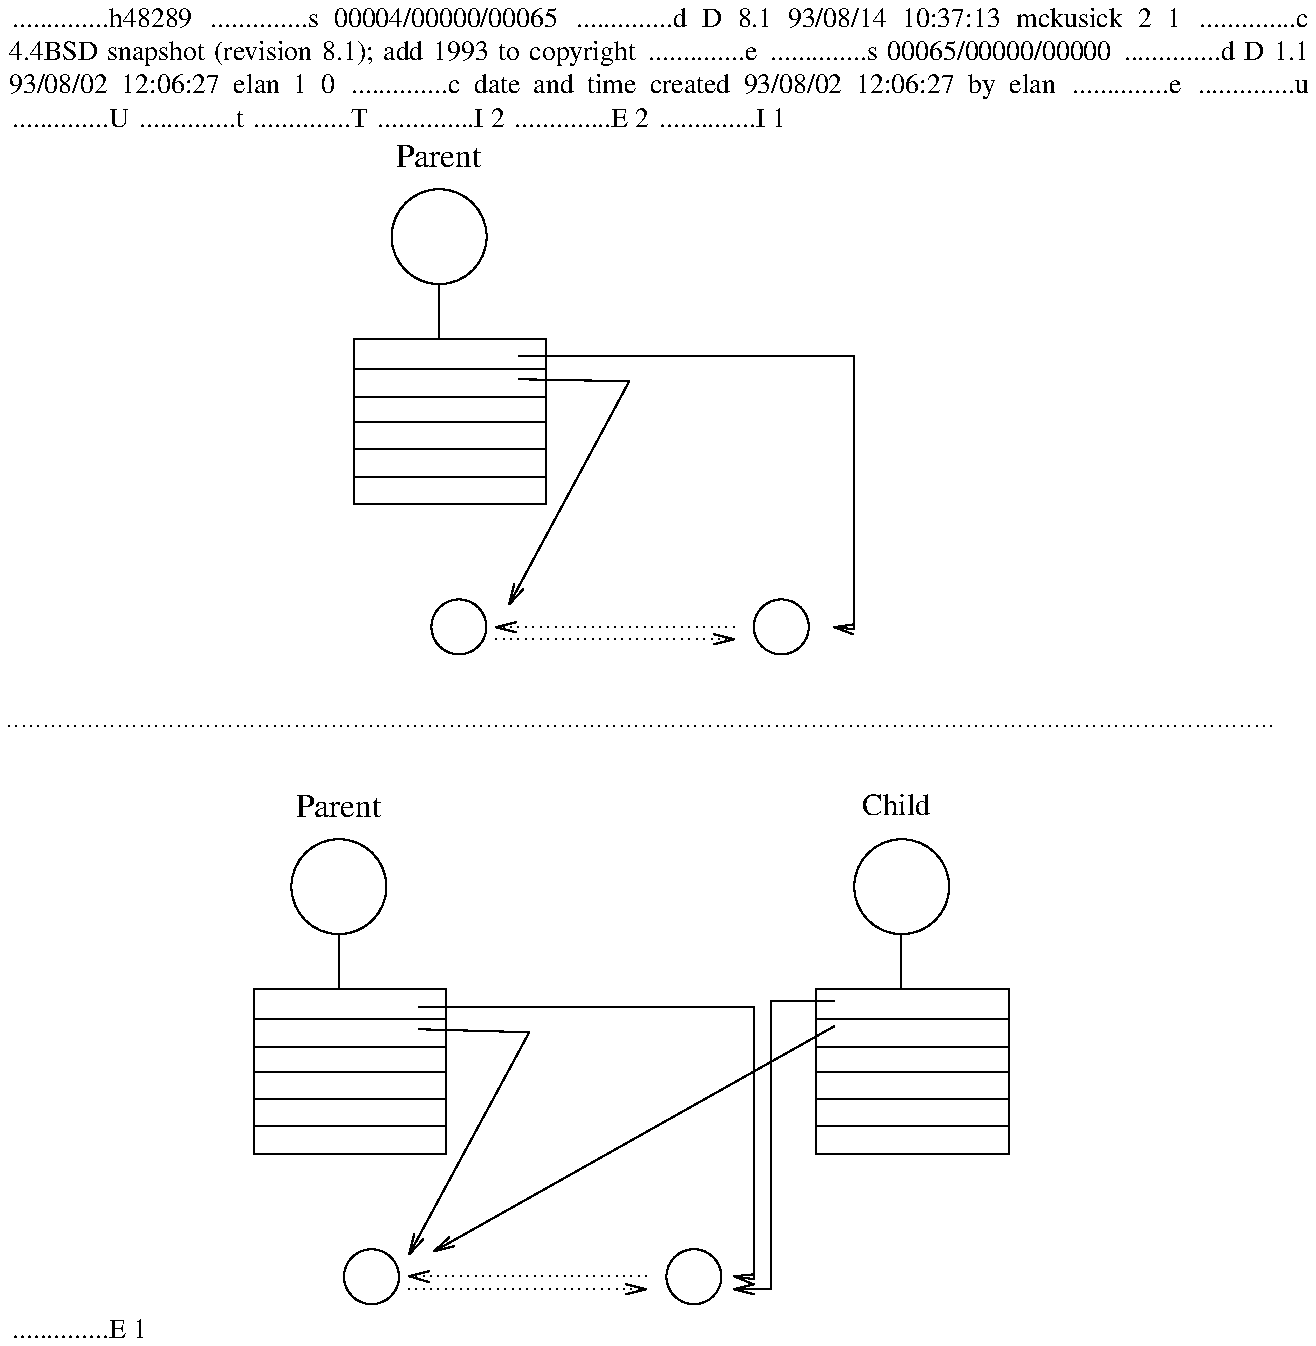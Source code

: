h48289
s 00004/00000/00065
d D 8.1 93/08/14 10:37:13 mckusick 2 1
c 4.4BSD snapshot (revision 8.1); add 1993 to copyright
e
s 00065/00000/00000
d D 1.1 93/08/02 12:06:27 elan 1 0
c date and time created 93/08/02 12:06:27 by elan
e
u
U
t
T
I 2
.\" Copyright (c) 1993
.\"	The Regents of the University of California.  All rights reserved.
.\"
.\"	%W% (Berkeley) %G%
E 2
I 1
.PS
.ps
.ps 10
ellipse at 5.787,8.012 wid 0.275 ht 0.275
ellipse at 4.175,8.012 wid 0.275 ht 0.275
dashwid = 0.037i
line dotted from 5.550,8.012 to 4.362,8.012
line from 4.462,8.037 to 4.362,8.012 to 4.462,7.987
line dotted from 4.362,7.950 to 5.550,7.950
line from 5.450,7.925 to 5.550,7.950 to 5.450,7.975
ellipse at 3.737,4.763 wid 0.275 ht 0.275
ellipse at 5.350,4.763 wid 0.275 ht 0.275
line dotted from 3.925,4.700 to 5.112,4.700
line from 5.013,4.675 to 5.112,4.700 to 5.013,4.725
line dotted from 5.112,4.763 to 3.925,4.763
line from 4.025,4.788 to 3.925,4.763 to 4.025,4.737
line from 5.963,5.513 to 6.925,5.513
line from 5.963,5.650 to 6.925,5.650
line from 5.963,5.787 to 6.925,5.787
line from 5.963,5.912 to 6.925,5.912
line from 5.963,6.050 to 6.925,6.050
line from 5.963,6.200 to 6.925,6.200 to 6.925,5.375 to 5.963,5.375 to 5.963,6.200
ellipse at 6.388,6.713 wid 0.475 ht 0.475
line from 6.388,6.463 to 6.388,6.200
line from 3.150,6.200 to 4.112,6.200 to 4.112,5.375 to 3.150,5.375 to 3.150,6.200
line from 3.150,6.050 to 4.112,6.050
line from 3.150,5.912 to 4.112,5.912
line from 3.150,5.787 to 4.112,5.787
line from 3.150,5.650 to 4.112,5.650
line from 3.150,5.513 to 4.112,5.513
ellipse at 3.575,6.713 wid 0.475 ht 0.475
line from 3.575,6.463 to 3.575,6.200
line from 3.650,8.762 to 4.612,8.762
line from 3.650,8.900 to 4.612,8.900
line from 3.650,9.037 to 4.612,9.037
line from 3.650,9.162 to 4.612,9.162
line from 3.650,9.300 to 4.612,9.300
line from 3.650,9.450 to 4.612,9.450 to 4.612,8.625 to 3.650,8.625 to 3.650,9.450
ellipse at 4.075,9.963 wid 0.475 ht 0.475
line from 3.975,6.112 to 5.650,6.112 to 5.650,4.750 to 5.550,4.763
line from 5.652,4.775 to 5.550,4.763 to 5.646,4.725
line from 6.050,6.138 to 5.737,6.138 to 5.737,4.700 to 5.550,4.700
line from 5.650,4.725 to 5.550,4.700 to 5.650,4.675
line dotted from 1.925,7.513 to 8.238,7.513
line from 6.050,6.013 to 4.050,4.888
line from 4.125,4.958 to 4.050,4.888 to 4.149,4.915
line from 3.975,6.000 to 4.525,5.987 to 3.925,4.875
line from 3.950,4.975 to 3.925,4.875 to 3.994,4.951
line from 4.075,9.713 to 4.075,9.450
line from 4.475,9.363 to 6.150,9.363 to 6.150,8.000 to 6.050,8.012
line from 6.152,8.025 to 6.050,8.012 to 6.146,7.975
line from 4.475,9.250 to 5.025,9.238 to 4.425,8.125
line from 4.450,8.225 to 4.425,8.125 to 4.494,8.201
.ps
.ps 11
.ft
.ft R
"Child" at 6.362,7.106
.ps
.ps 12
"Parent" at 3.362,7.096 ljust
"Parent" at 3.862,10.346 ljust
.ps
.ft
.PE
E 1
